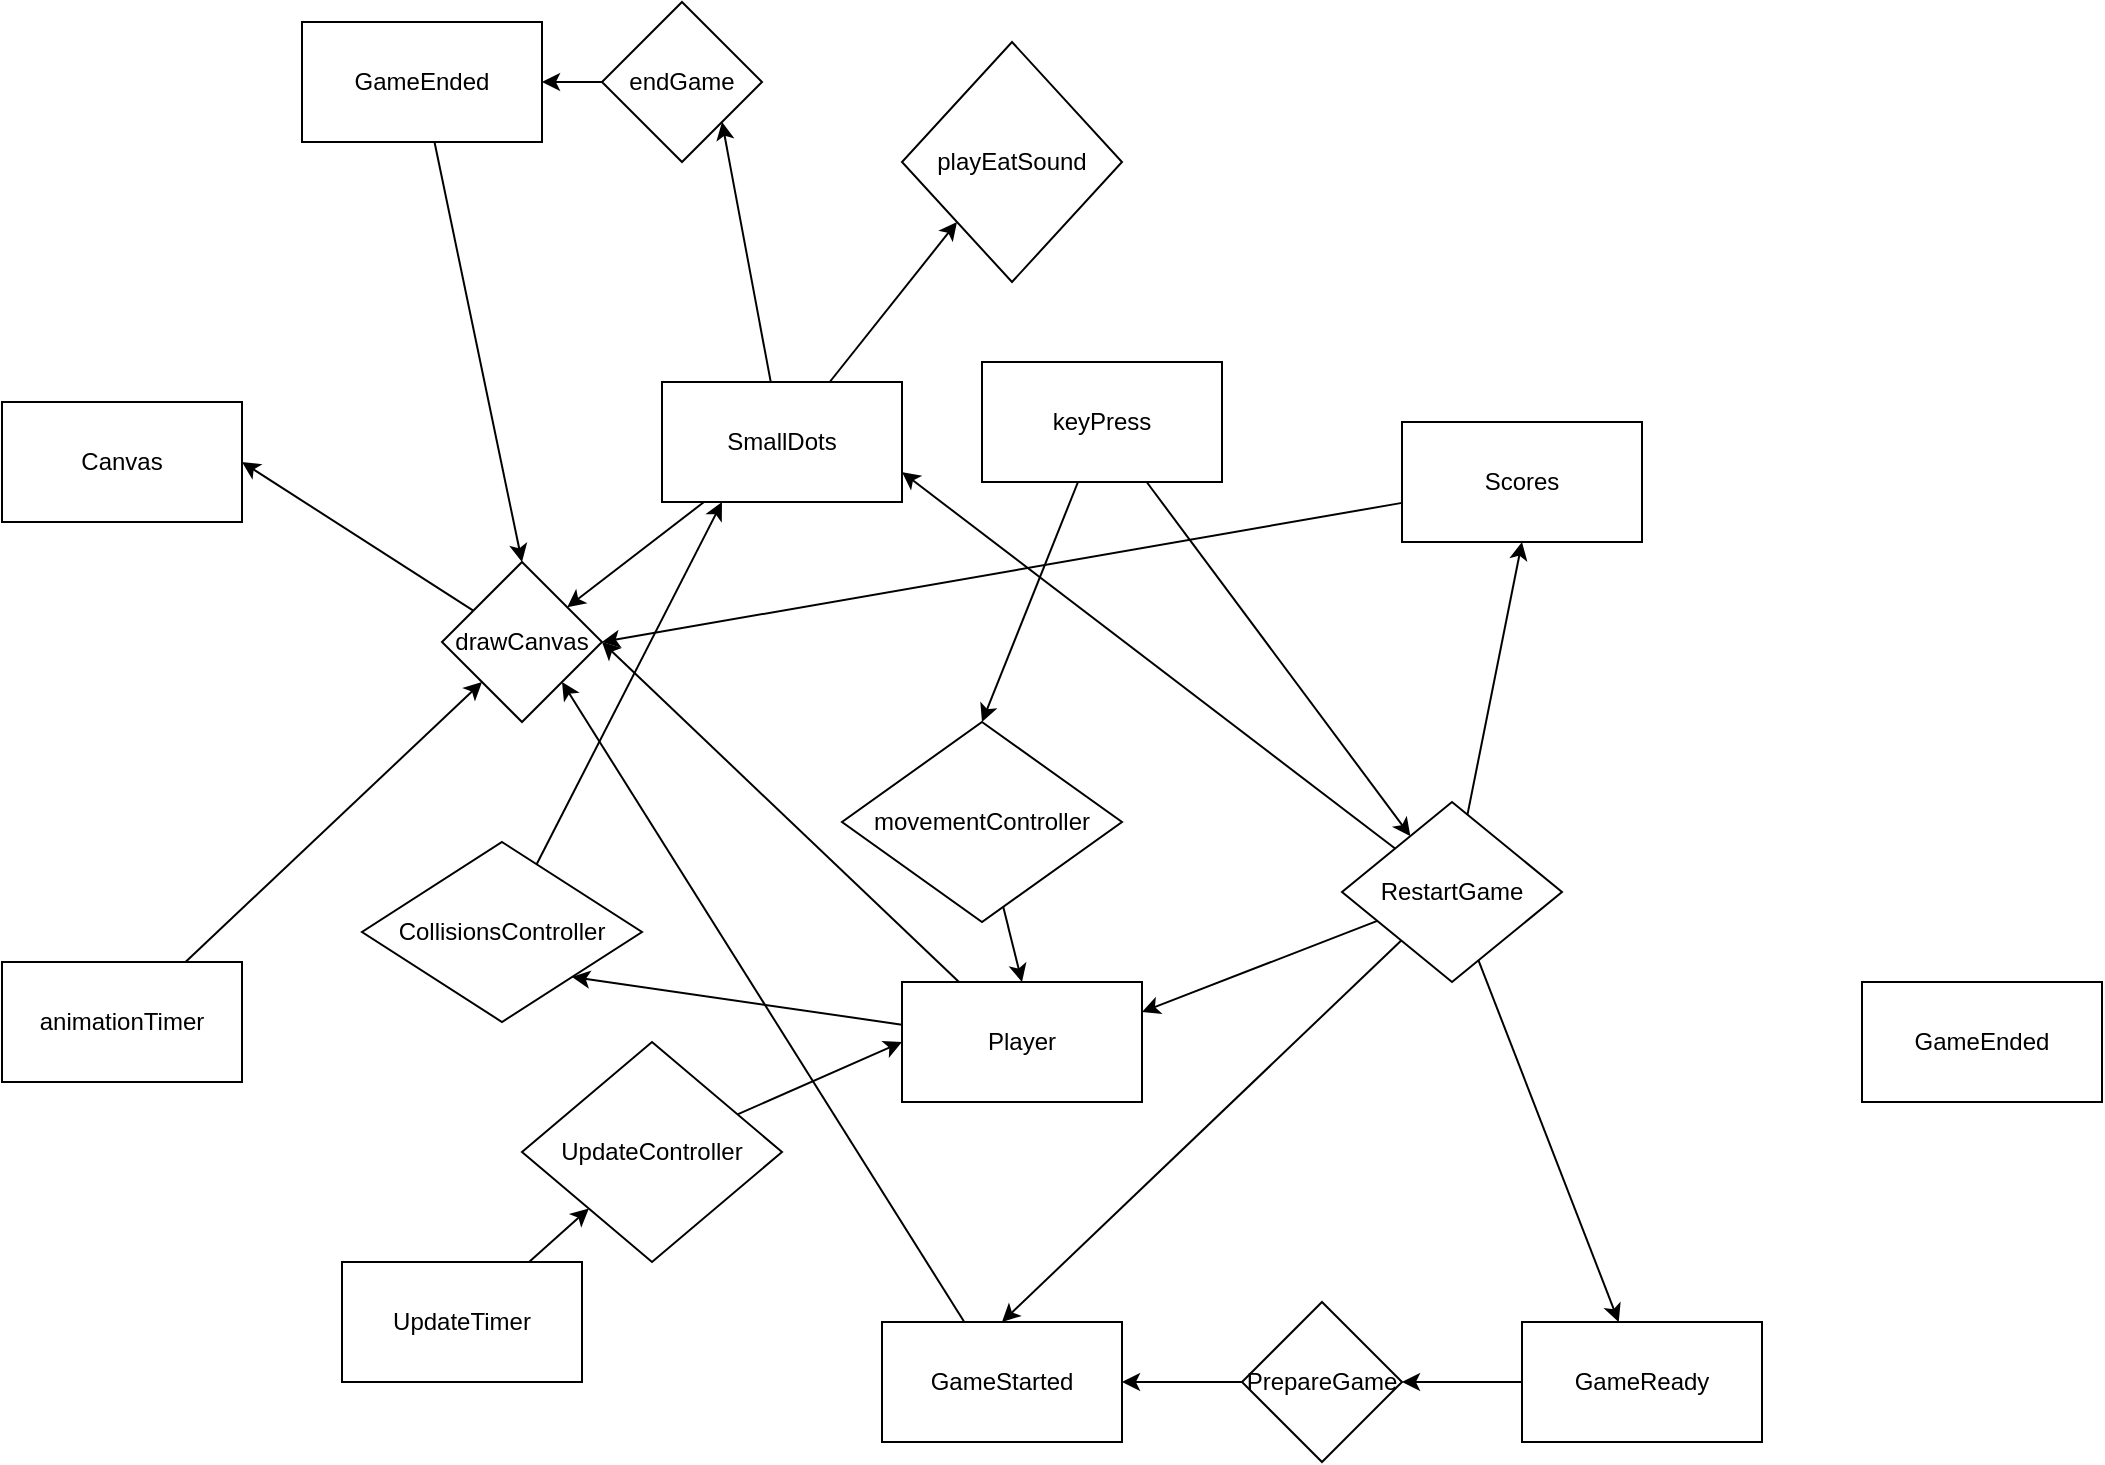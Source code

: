<mxfile version="17.4.2"><diagram id="XmT-O7KLPOG32fLmoiEF" name="Page-1"><mxGraphModel dx="1718" dy="1553" grid="1" gridSize="10" guides="1" tooltips="1" connect="1" arrows="1" fold="1" page="1" pageScale="1" pageWidth="850" pageHeight="1100" math="0" shadow="0"><root><mxCell id="0"/><mxCell id="1" parent="0"/><mxCell id="UUHWjGSjQOqZRj7X7T2h-42" style="edgeStyle=none;rounded=0;orthogonalLoop=1;jettySize=auto;html=1;" edge="1" parent="1" source="UUHWjGSjQOqZRj7X7T2h-1" target="UUHWjGSjQOqZRj7X7T2h-32"><mxGeometry relative="1" as="geometry"/></mxCell><mxCell id="UUHWjGSjQOqZRj7X7T2h-44" style="edgeStyle=none;rounded=0;orthogonalLoop=1;jettySize=auto;html=1;entryX=1;entryY=1;entryDx=0;entryDy=0;" edge="1" parent="1" source="UUHWjGSjQOqZRj7X7T2h-1" target="UUHWjGSjQOqZRj7X7T2h-46"><mxGeometry relative="1" as="geometry"><mxPoint x="30" y="-160" as="targetPoint"/></mxGeometry></mxCell><mxCell id="UUHWjGSjQOqZRj7X7T2h-52" style="edgeStyle=none;rounded=0;orthogonalLoop=1;jettySize=auto;html=1;entryX=0;entryY=1;entryDx=0;entryDy=0;" edge="1" parent="1" source="UUHWjGSjQOqZRj7X7T2h-1" target="UUHWjGSjQOqZRj7X7T2h-51"><mxGeometry relative="1" as="geometry"/></mxCell><mxCell id="UUHWjGSjQOqZRj7X7T2h-1" value="SmallDots" style="rounded=0;whiteSpace=wrap;html=1;" vertex="1" parent="1"><mxGeometry x="60" y="-70" width="120" height="60" as="geometry"/></mxCell><mxCell id="UUHWjGSjQOqZRj7X7T2h-29" style="edgeStyle=none;rounded=0;orthogonalLoop=1;jettySize=auto;html=1;entryX=1;entryY=1;entryDx=0;entryDy=0;" edge="1" parent="1" source="UUHWjGSjQOqZRj7X7T2h-2" target="UUHWjGSjQOqZRj7X7T2h-28"><mxGeometry relative="1" as="geometry"/></mxCell><mxCell id="UUHWjGSjQOqZRj7X7T2h-41" style="edgeStyle=none;rounded=0;orthogonalLoop=1;jettySize=auto;html=1;entryX=1;entryY=0.5;entryDx=0;entryDy=0;" edge="1" parent="1" source="UUHWjGSjQOqZRj7X7T2h-2" target="UUHWjGSjQOqZRj7X7T2h-32"><mxGeometry relative="1" as="geometry"/></mxCell><mxCell id="UUHWjGSjQOqZRj7X7T2h-2" value="Player" style="rounded=0;whiteSpace=wrap;html=1;" vertex="1" parent="1"><mxGeometry x="180" y="230" width="120" height="60" as="geometry"/></mxCell><mxCell id="UUHWjGSjQOqZRj7X7T2h-53" style="edgeStyle=none;rounded=0;orthogonalLoop=1;jettySize=auto;html=1;entryX=1;entryY=0.5;entryDx=0;entryDy=0;" edge="1" parent="1" source="UUHWjGSjQOqZRj7X7T2h-3" target="UUHWjGSjQOqZRj7X7T2h-32"><mxGeometry relative="1" as="geometry"/></mxCell><mxCell id="UUHWjGSjQOqZRj7X7T2h-3" value="Scores" style="rounded=0;whiteSpace=wrap;html=1;" vertex="1" parent="1"><mxGeometry x="430" y="-50" width="120" height="60" as="geometry"/></mxCell><mxCell id="UUHWjGSjQOqZRj7X7T2h-8" style="rounded=0;orthogonalLoop=1;jettySize=auto;html=1;entryX=1;entryY=0.5;entryDx=0;entryDy=0;" edge="1" parent="1" source="UUHWjGSjQOqZRj7X7T2h-4" target="UUHWjGSjQOqZRj7X7T2h-7"><mxGeometry relative="1" as="geometry"/></mxCell><mxCell id="UUHWjGSjQOqZRj7X7T2h-4" value="GameReady" style="rounded=0;whiteSpace=wrap;html=1;" vertex="1" parent="1"><mxGeometry x="490" y="400" width="120" height="60" as="geometry"/></mxCell><mxCell id="UUHWjGSjQOqZRj7X7T2h-50" style="edgeStyle=none;rounded=0;orthogonalLoop=1;jettySize=auto;html=1;entryX=1;entryY=1;entryDx=0;entryDy=0;" edge="1" parent="1" source="UUHWjGSjQOqZRj7X7T2h-5" target="UUHWjGSjQOqZRj7X7T2h-32"><mxGeometry relative="1" as="geometry"/></mxCell><mxCell id="UUHWjGSjQOqZRj7X7T2h-5" value="GameStarted" style="rounded=0;whiteSpace=wrap;html=1;" vertex="1" parent="1"><mxGeometry x="170" y="400" width="120" height="60" as="geometry"/></mxCell><mxCell id="UUHWjGSjQOqZRj7X7T2h-14" style="edgeStyle=none;rounded=0;orthogonalLoop=1;jettySize=auto;html=1;entryX=0.5;entryY=0;entryDx=0;entryDy=0;" edge="1" parent="1" source="UUHWjGSjQOqZRj7X7T2h-6" target="UUHWjGSjQOqZRj7X7T2h-13"><mxGeometry relative="1" as="geometry"/></mxCell><mxCell id="UUHWjGSjQOqZRj7X7T2h-16" style="edgeStyle=none;rounded=0;orthogonalLoop=1;jettySize=auto;html=1;" edge="1" parent="1" source="UUHWjGSjQOqZRj7X7T2h-6" target="UUHWjGSjQOqZRj7X7T2h-15"><mxGeometry relative="1" as="geometry"/></mxCell><mxCell id="UUHWjGSjQOqZRj7X7T2h-6" value="keyPress" style="rounded=0;whiteSpace=wrap;html=1;" vertex="1" parent="1"><mxGeometry x="220" y="-80" width="120" height="60" as="geometry"/></mxCell><mxCell id="UUHWjGSjQOqZRj7X7T2h-9" style="edgeStyle=none;rounded=0;orthogonalLoop=1;jettySize=auto;html=1;entryX=1;entryY=0.5;entryDx=0;entryDy=0;" edge="1" parent="1" source="UUHWjGSjQOqZRj7X7T2h-7" target="UUHWjGSjQOqZRj7X7T2h-5"><mxGeometry relative="1" as="geometry"/></mxCell><mxCell id="UUHWjGSjQOqZRj7X7T2h-7" value="PrepareGame" style="rhombus;whiteSpace=wrap;html=1;" vertex="1" parent="1"><mxGeometry x="350" y="390" width="80" height="80" as="geometry"/></mxCell><mxCell id="UUHWjGSjQOqZRj7X7T2h-10" value="GameEnded" style="rounded=0;whiteSpace=wrap;html=1;" vertex="1" parent="1"><mxGeometry x="660" y="230" width="120" height="60" as="geometry"/></mxCell><mxCell id="UUHWjGSjQOqZRj7X7T2h-17" style="edgeStyle=none;rounded=0;orthogonalLoop=1;jettySize=auto;html=1;entryX=0.5;entryY=0;entryDx=0;entryDy=0;" edge="1" parent="1" source="UUHWjGSjQOqZRj7X7T2h-13" target="UUHWjGSjQOqZRj7X7T2h-2"><mxGeometry relative="1" as="geometry"/></mxCell><mxCell id="UUHWjGSjQOqZRj7X7T2h-13" value="movementController" style="rhombus;whiteSpace=wrap;html=1;" vertex="1" parent="1"><mxGeometry x="150" y="100" width="140" height="100" as="geometry"/></mxCell><mxCell id="UUHWjGSjQOqZRj7X7T2h-18" style="edgeStyle=none;rounded=0;orthogonalLoop=1;jettySize=auto;html=1;entryX=0.5;entryY=0;entryDx=0;entryDy=0;" edge="1" parent="1" source="UUHWjGSjQOqZRj7X7T2h-15" target="UUHWjGSjQOqZRj7X7T2h-5"><mxGeometry relative="1" as="geometry"/></mxCell><mxCell id="UUHWjGSjQOqZRj7X7T2h-20" style="edgeStyle=none;rounded=0;orthogonalLoop=1;jettySize=auto;html=1;" edge="1" parent="1" source="UUHWjGSjQOqZRj7X7T2h-15" target="UUHWjGSjQOqZRj7X7T2h-4"><mxGeometry relative="1" as="geometry"/></mxCell><mxCell id="UUHWjGSjQOqZRj7X7T2h-21" style="edgeStyle=none;rounded=0;orthogonalLoop=1;jettySize=auto;html=1;entryX=1;entryY=0.75;entryDx=0;entryDy=0;" edge="1" parent="1" source="UUHWjGSjQOqZRj7X7T2h-15" target="UUHWjGSjQOqZRj7X7T2h-1"><mxGeometry relative="1" as="geometry"/></mxCell><mxCell id="UUHWjGSjQOqZRj7X7T2h-22" style="edgeStyle=none;rounded=0;orthogonalLoop=1;jettySize=auto;html=1;entryX=1;entryY=0.25;entryDx=0;entryDy=0;" edge="1" parent="1" source="UUHWjGSjQOqZRj7X7T2h-15" target="UUHWjGSjQOqZRj7X7T2h-2"><mxGeometry relative="1" as="geometry"/></mxCell><mxCell id="UUHWjGSjQOqZRj7X7T2h-23" style="edgeStyle=none;rounded=0;orthogonalLoop=1;jettySize=auto;html=1;entryX=0.5;entryY=1;entryDx=0;entryDy=0;" edge="1" parent="1" source="UUHWjGSjQOqZRj7X7T2h-15" target="UUHWjGSjQOqZRj7X7T2h-3"><mxGeometry relative="1" as="geometry"/></mxCell><mxCell id="UUHWjGSjQOqZRj7X7T2h-15" value="RestartGame" style="rhombus;whiteSpace=wrap;html=1;" vertex="1" parent="1"><mxGeometry x="400" y="140" width="110" height="90" as="geometry"/></mxCell><mxCell id="UUHWjGSjQOqZRj7X7T2h-26" style="edgeStyle=none;rounded=0;orthogonalLoop=1;jettySize=auto;html=1;" edge="1" parent="1" source="UUHWjGSjQOqZRj7X7T2h-24" target="UUHWjGSjQOqZRj7X7T2h-25"><mxGeometry relative="1" as="geometry"/></mxCell><mxCell id="UUHWjGSjQOqZRj7X7T2h-24" value="UpdateTimer" style="rounded=0;whiteSpace=wrap;html=1;" vertex="1" parent="1"><mxGeometry x="-100" y="370" width="120" height="60" as="geometry"/></mxCell><mxCell id="UUHWjGSjQOqZRj7X7T2h-27" style="edgeStyle=none;rounded=0;orthogonalLoop=1;jettySize=auto;html=1;entryX=0;entryY=0.5;entryDx=0;entryDy=0;" edge="1" parent="1" source="UUHWjGSjQOqZRj7X7T2h-25" target="UUHWjGSjQOqZRj7X7T2h-2"><mxGeometry relative="1" as="geometry"><mxPoint x="200" y="300" as="targetPoint"/></mxGeometry></mxCell><mxCell id="UUHWjGSjQOqZRj7X7T2h-25" value="UpdateController" style="rhombus;whiteSpace=wrap;html=1;" vertex="1" parent="1"><mxGeometry x="-10" y="260" width="130" height="110" as="geometry"/></mxCell><mxCell id="UUHWjGSjQOqZRj7X7T2h-30" style="edgeStyle=none;rounded=0;orthogonalLoop=1;jettySize=auto;html=1;entryX=0.25;entryY=1;entryDx=0;entryDy=0;" edge="1" parent="1" source="UUHWjGSjQOqZRj7X7T2h-28" target="UUHWjGSjQOqZRj7X7T2h-1"><mxGeometry relative="1" as="geometry"/></mxCell><mxCell id="UUHWjGSjQOqZRj7X7T2h-28" value="CollisionsController" style="rhombus;whiteSpace=wrap;html=1;" vertex="1" parent="1"><mxGeometry x="-90" y="160" width="140" height="90" as="geometry"/></mxCell><mxCell id="UUHWjGSjQOqZRj7X7T2h-34" style="edgeStyle=none;rounded=0;orthogonalLoop=1;jettySize=auto;html=1;entryX=1;entryY=0.5;entryDx=0;entryDy=0;" edge="1" parent="1" source="UUHWjGSjQOqZRj7X7T2h-32" target="UUHWjGSjQOqZRj7X7T2h-33"><mxGeometry relative="1" as="geometry"/></mxCell><mxCell id="UUHWjGSjQOqZRj7X7T2h-32" value="drawCanvas" style="rhombus;whiteSpace=wrap;html=1;" vertex="1" parent="1"><mxGeometry x="-50" y="20" width="80" height="80" as="geometry"/></mxCell><mxCell id="UUHWjGSjQOqZRj7X7T2h-33" value="Canvas" style="rounded=0;whiteSpace=wrap;html=1;" vertex="1" parent="1"><mxGeometry x="-270" y="-60" width="120" height="60" as="geometry"/></mxCell><mxCell id="UUHWjGSjQOqZRj7X7T2h-40" style="edgeStyle=none;rounded=0;orthogonalLoop=1;jettySize=auto;html=1;entryX=0;entryY=1;entryDx=0;entryDy=0;" edge="1" parent="1" source="UUHWjGSjQOqZRj7X7T2h-38" target="UUHWjGSjQOqZRj7X7T2h-32"><mxGeometry relative="1" as="geometry"/></mxCell><mxCell id="UUHWjGSjQOqZRj7X7T2h-38" value="animationTimer" style="rounded=0;whiteSpace=wrap;html=1;" vertex="1" parent="1"><mxGeometry x="-270" y="220" width="120" height="60" as="geometry"/></mxCell><mxCell id="UUHWjGSjQOqZRj7X7T2h-48" style="edgeStyle=none;rounded=0;orthogonalLoop=1;jettySize=auto;html=1;" edge="1" parent="1" source="UUHWjGSjQOqZRj7X7T2h-46" target="UUHWjGSjQOqZRj7X7T2h-47"><mxGeometry relative="1" as="geometry"/></mxCell><mxCell id="UUHWjGSjQOqZRj7X7T2h-46" value="endGame" style="rhombus;whiteSpace=wrap;html=1;" vertex="1" parent="1"><mxGeometry x="30" y="-260" width="80" height="80" as="geometry"/></mxCell><mxCell id="UUHWjGSjQOqZRj7X7T2h-49" style="edgeStyle=none;rounded=0;orthogonalLoop=1;jettySize=auto;html=1;entryX=0.5;entryY=0;entryDx=0;entryDy=0;" edge="1" parent="1" source="UUHWjGSjQOqZRj7X7T2h-47" target="UUHWjGSjQOqZRj7X7T2h-32"><mxGeometry relative="1" as="geometry"/></mxCell><mxCell id="UUHWjGSjQOqZRj7X7T2h-47" value="GameEnded" style="rounded=0;whiteSpace=wrap;html=1;" vertex="1" parent="1"><mxGeometry x="-120" y="-250" width="120" height="60" as="geometry"/></mxCell><mxCell id="UUHWjGSjQOqZRj7X7T2h-51" value="playEatSound" style="rhombus;whiteSpace=wrap;html=1;" vertex="1" parent="1"><mxGeometry x="180" y="-240" width="110" height="120" as="geometry"/></mxCell></root></mxGraphModel></diagram></mxfile>
